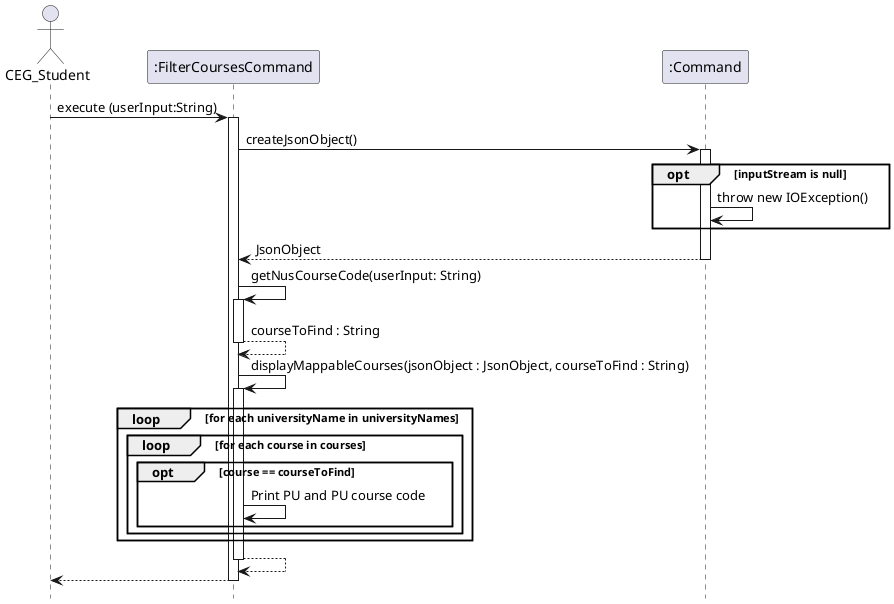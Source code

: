 @startuml
hide footbox

actor CEG_Student
participant ":FilterCoursesCommand" as FilterCoursesCommand
participant ":Command" as Command

CEG_Student -> FilterCoursesCommand: execute (userInput:String)
activate FilterCoursesCommand

FilterCoursesCommand -> Command: createJsonObject()
activate Command

opt inputStream is null
    Command -> Command: throw new IOException()
end

Command --> FilterCoursesCommand: JsonObject
deactivate Command

FilterCoursesCommand -> FilterCoursesCommand: getNusCourseCode(userInput: String)
activate FilterCoursesCommand
return courseToFind : String

FilterCoursesCommand -> FilterCoursesCommand: displayMappableCourses(jsonObject : JsonObject, courseToFind : String)
activate FilterCoursesCommand

loop for each universityName in universityNames
        loop for each course in courses
            opt course == courseToFind
                FilterCoursesCommand -> FilterCoursesCommand: Print PU and PU course code
            end
        end
end

FilterCoursesCommand --> FilterCoursesCommand
deactivate FilterCoursesCommand

FilterCoursesCommand --> CEG_Student
deactivate FilterCoursesCommand
@enduml